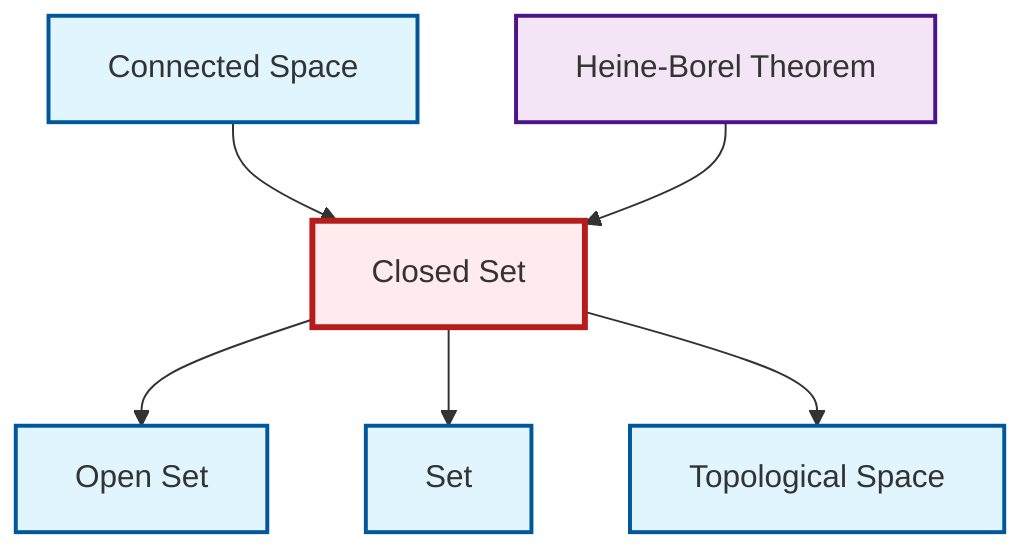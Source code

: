 graph TD
    classDef definition fill:#e1f5fe,stroke:#01579b,stroke-width:2px
    classDef theorem fill:#f3e5f5,stroke:#4a148c,stroke-width:2px
    classDef axiom fill:#fff3e0,stroke:#e65100,stroke-width:2px
    classDef example fill:#e8f5e9,stroke:#1b5e20,stroke-width:2px
    classDef current fill:#ffebee,stroke:#b71c1c,stroke-width:3px
    thm-heine-borel["Heine-Borel Theorem"]:::theorem
    def-open-set["Open Set"]:::definition
    def-closed-set["Closed Set"]:::definition
    def-connected["Connected Space"]:::definition
    def-set["Set"]:::definition
    def-topological-space["Topological Space"]:::definition
    def-closed-set --> def-open-set
    def-closed-set --> def-set
    def-connected --> def-closed-set
    thm-heine-borel --> def-closed-set
    def-closed-set --> def-topological-space
    class def-closed-set current
